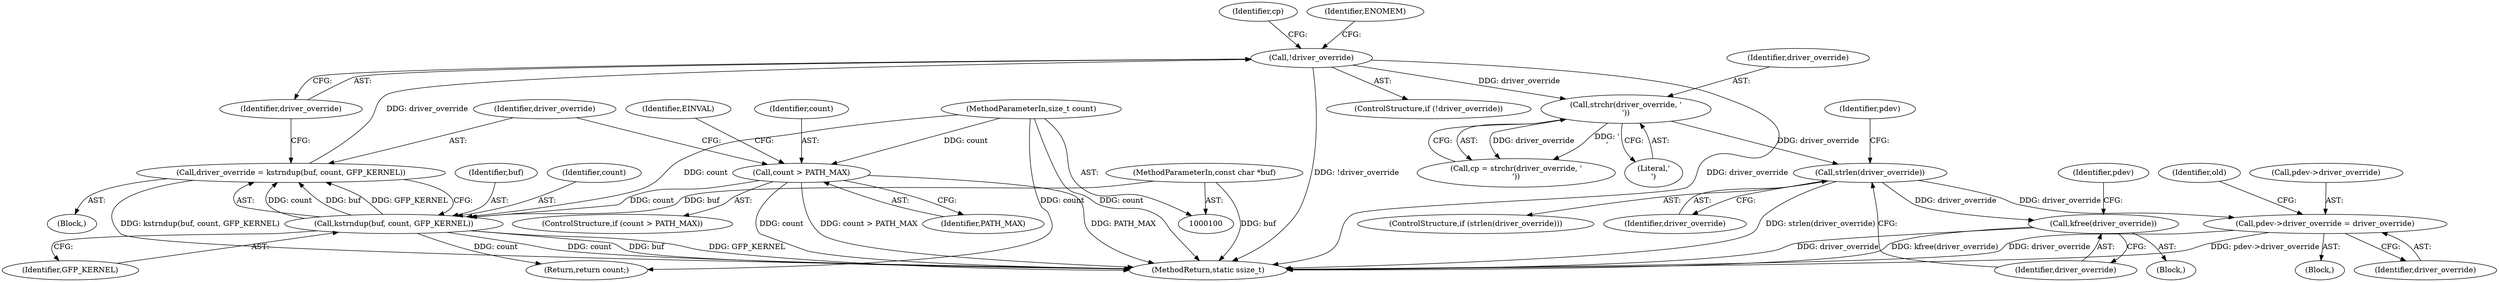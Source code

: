 digraph "0_linux_6265539776a0810b7ce6398c27866ddb9c6bd154_0@API" {
"1000150" [label="(Call,strlen(driver_override))"];
"1000140" [label="(Call,strchr(driver_override, '\n'))"];
"1000133" [label="(Call,!driver_override)"];
"1000126" [label="(Call,driver_override = kstrndup(buf, count, GFP_KERNEL))"];
"1000128" [label="(Call,kstrndup(buf, count, GFP_KERNEL))"];
"1000103" [label="(MethodParameterIn,const char *buf)"];
"1000120" [label="(Call,count > PATH_MAX)"];
"1000104" [label="(MethodParameterIn,size_t count)"];
"1000153" [label="(Call,pdev->driver_override = driver_override)"];
"1000160" [label="(Call,kfree(driver_override))"];
"1000142" [label="(Literal,'\n')"];
"1000149" [label="(ControlStructure,if (strlen(driver_override)))"];
"1000139" [label="(Identifier,cp)"];
"1000129" [label="(Identifier,buf)"];
"1000130" [label="(Identifier,count)"];
"1000161" [label="(Identifier,driver_override)"];
"1000119" [label="(ControlStructure,if (count > PATH_MAX))"];
"1000169" [label="(Return,return count;)"];
"1000160" [label="(Call,kfree(driver_override))"];
"1000159" [label="(Block,)"];
"1000105" [label="(Block,)"];
"1000132" [label="(ControlStructure,if (!driver_override))"];
"1000120" [label="(Call,count > PATH_MAX)"];
"1000125" [label="(Identifier,EINVAL)"];
"1000103" [label="(MethodParameterIn,const char *buf)"];
"1000157" [label="(Identifier,driver_override)"];
"1000134" [label="(Identifier,driver_override)"];
"1000171" [label="(MethodReturn,static ssize_t)"];
"1000122" [label="(Identifier,PATH_MAX)"];
"1000155" [label="(Identifier,pdev)"];
"1000104" [label="(MethodParameterIn,size_t count)"];
"1000126" [label="(Call,driver_override = kstrndup(buf, count, GFP_KERNEL))"];
"1000141" [label="(Identifier,driver_override)"];
"1000150" [label="(Call,strlen(driver_override))"];
"1000168" [label="(Identifier,old)"];
"1000128" [label="(Call,kstrndup(buf, count, GFP_KERNEL))"];
"1000133" [label="(Call,!driver_override)"];
"1000152" [label="(Block,)"];
"1000138" [label="(Call,cp = strchr(driver_override, '\n'))"];
"1000127" [label="(Identifier,driver_override)"];
"1000164" [label="(Identifier,pdev)"];
"1000154" [label="(Call,pdev->driver_override)"];
"1000131" [label="(Identifier,GFP_KERNEL)"];
"1000121" [label="(Identifier,count)"];
"1000137" [label="(Identifier,ENOMEM)"];
"1000140" [label="(Call,strchr(driver_override, '\n'))"];
"1000153" [label="(Call,pdev->driver_override = driver_override)"];
"1000151" [label="(Identifier,driver_override)"];
"1000150" -> "1000149"  [label="AST: "];
"1000150" -> "1000151"  [label="CFG: "];
"1000151" -> "1000150"  [label="AST: "];
"1000155" -> "1000150"  [label="CFG: "];
"1000161" -> "1000150"  [label="CFG: "];
"1000150" -> "1000171"  [label="DDG: strlen(driver_override)"];
"1000140" -> "1000150"  [label="DDG: driver_override"];
"1000150" -> "1000153"  [label="DDG: driver_override"];
"1000150" -> "1000160"  [label="DDG: driver_override"];
"1000140" -> "1000138"  [label="AST: "];
"1000140" -> "1000142"  [label="CFG: "];
"1000141" -> "1000140"  [label="AST: "];
"1000142" -> "1000140"  [label="AST: "];
"1000138" -> "1000140"  [label="CFG: "];
"1000140" -> "1000138"  [label="DDG: driver_override"];
"1000140" -> "1000138"  [label="DDG: '\n'"];
"1000133" -> "1000140"  [label="DDG: driver_override"];
"1000133" -> "1000132"  [label="AST: "];
"1000133" -> "1000134"  [label="CFG: "];
"1000134" -> "1000133"  [label="AST: "];
"1000137" -> "1000133"  [label="CFG: "];
"1000139" -> "1000133"  [label="CFG: "];
"1000133" -> "1000171"  [label="DDG: driver_override"];
"1000133" -> "1000171"  [label="DDG: !driver_override"];
"1000126" -> "1000133"  [label="DDG: driver_override"];
"1000126" -> "1000105"  [label="AST: "];
"1000126" -> "1000128"  [label="CFG: "];
"1000127" -> "1000126"  [label="AST: "];
"1000128" -> "1000126"  [label="AST: "];
"1000134" -> "1000126"  [label="CFG: "];
"1000126" -> "1000171"  [label="DDG: kstrndup(buf, count, GFP_KERNEL)"];
"1000128" -> "1000126"  [label="DDG: buf"];
"1000128" -> "1000126"  [label="DDG: count"];
"1000128" -> "1000126"  [label="DDG: GFP_KERNEL"];
"1000128" -> "1000131"  [label="CFG: "];
"1000129" -> "1000128"  [label="AST: "];
"1000130" -> "1000128"  [label="AST: "];
"1000131" -> "1000128"  [label="AST: "];
"1000128" -> "1000171"  [label="DDG: count"];
"1000128" -> "1000171"  [label="DDG: buf"];
"1000128" -> "1000171"  [label="DDG: GFP_KERNEL"];
"1000103" -> "1000128"  [label="DDG: buf"];
"1000120" -> "1000128"  [label="DDG: count"];
"1000104" -> "1000128"  [label="DDG: count"];
"1000128" -> "1000169"  [label="DDG: count"];
"1000103" -> "1000100"  [label="AST: "];
"1000103" -> "1000171"  [label="DDG: buf"];
"1000120" -> "1000119"  [label="AST: "];
"1000120" -> "1000122"  [label="CFG: "];
"1000121" -> "1000120"  [label="AST: "];
"1000122" -> "1000120"  [label="AST: "];
"1000125" -> "1000120"  [label="CFG: "];
"1000127" -> "1000120"  [label="CFG: "];
"1000120" -> "1000171"  [label="DDG: count"];
"1000120" -> "1000171"  [label="DDG: count > PATH_MAX"];
"1000120" -> "1000171"  [label="DDG: PATH_MAX"];
"1000104" -> "1000120"  [label="DDG: count"];
"1000104" -> "1000100"  [label="AST: "];
"1000104" -> "1000171"  [label="DDG: count"];
"1000104" -> "1000169"  [label="DDG: count"];
"1000153" -> "1000152"  [label="AST: "];
"1000153" -> "1000157"  [label="CFG: "];
"1000154" -> "1000153"  [label="AST: "];
"1000157" -> "1000153"  [label="AST: "];
"1000168" -> "1000153"  [label="CFG: "];
"1000153" -> "1000171"  [label="DDG: driver_override"];
"1000153" -> "1000171"  [label="DDG: pdev->driver_override"];
"1000160" -> "1000159"  [label="AST: "];
"1000160" -> "1000161"  [label="CFG: "];
"1000161" -> "1000160"  [label="AST: "];
"1000164" -> "1000160"  [label="CFG: "];
"1000160" -> "1000171"  [label="DDG: driver_override"];
"1000160" -> "1000171"  [label="DDG: kfree(driver_override)"];
}
